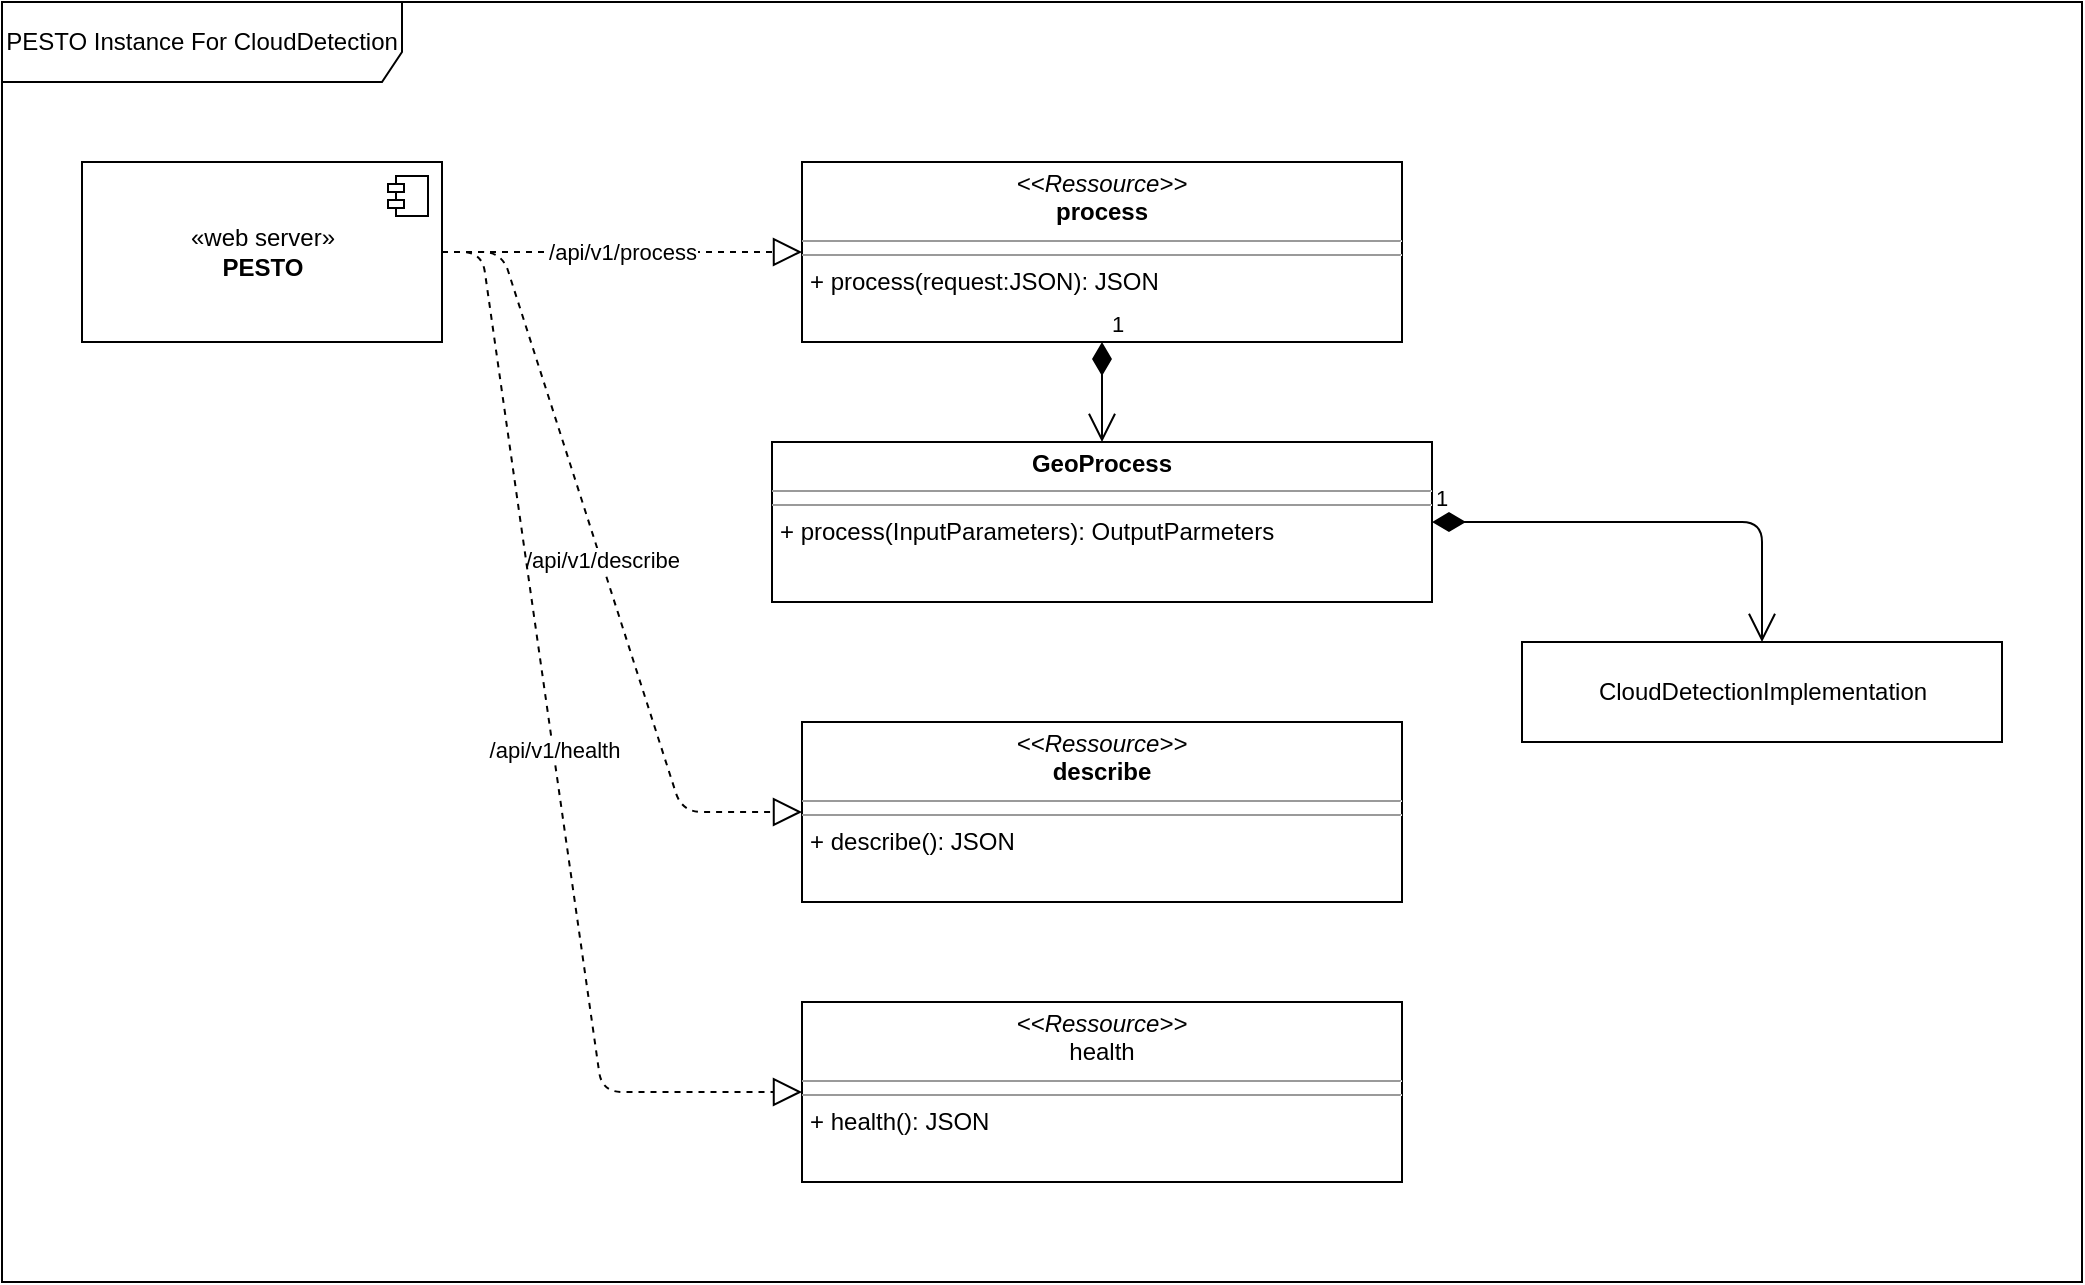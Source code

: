 <mxfile version="12.7.9" type="device"><diagram id="MIWLacRLSMFO0gwse0eH" name="Page-1"><mxGraphModel dx="1589" dy="1020" grid="1" gridSize="10" guides="1" tooltips="1" connect="1" arrows="1" fold="1" page="1" pageScale="1" pageWidth="827" pageHeight="1169" math="0" shadow="0"><root><mxCell id="0"/><mxCell id="1" parent="0"/><mxCell id="Sx8hYF0ER_oqOFjGYSFI-14" value="PESTO Instance For CloudDetection" style="shape=umlFrame;whiteSpace=wrap;html=1;width=200;height=40;" vertex="1" parent="1"><mxGeometry x="40" width="1040" height="640" as="geometry"/></mxCell><mxCell id="Sx8hYF0ER_oqOFjGYSFI-8" value="&lt;p style=&quot;margin: 0px ; margin-top: 4px ; text-align: center&quot;&gt;&lt;b&gt;GeoProcess&lt;/b&gt;&lt;/p&gt;&lt;hr size=&quot;1&quot;&gt;&lt;hr size=&quot;1&quot;&gt;&lt;p style=&quot;margin: 0px ; margin-left: 4px&quot;&gt;+ process(InputParameters): OutputParmeters&lt;br&gt;&lt;br&gt;&lt;/p&gt;" style="verticalAlign=top;align=left;overflow=fill;fontSize=12;fontFamily=Helvetica;html=1;" vertex="1" parent="1"><mxGeometry x="425" y="220" width="330" height="80" as="geometry"/></mxCell><mxCell id="Sx8hYF0ER_oqOFjGYSFI-11" value="&lt;div&gt;CloudDetectionImplementation&lt;/div&gt;" style="html=1;" vertex="1" parent="1"><mxGeometry x="800" y="320" width="240" height="50" as="geometry"/></mxCell><mxCell id="Sx8hYF0ER_oqOFjGYSFI-12" value="1" style="endArrow=open;html=1;endSize=12;startArrow=diamondThin;startSize=14;startFill=1;edgeStyle=orthogonalEdgeStyle;align=left;verticalAlign=bottom;exitX=1;exitY=0.5;exitDx=0;exitDy=0;entryX=0.5;entryY=0;entryDx=0;entryDy=0;" edge="1" parent="1" source="Sx8hYF0ER_oqOFjGYSFI-8" target="Sx8hYF0ER_oqOFjGYSFI-11"><mxGeometry x="-1" y="3" relative="1" as="geometry"><mxPoint x="580" y="610" as="sourcePoint"/><mxPoint x="740" y="610" as="targetPoint"/></mxGeometry></mxCell><mxCell id="Sx8hYF0ER_oqOFjGYSFI-24" value="«web server»&lt;br&gt;&lt;b&gt;PESTO&lt;/b&gt;" style="html=1;dropTarget=0;" vertex="1" parent="1"><mxGeometry x="80" y="80" width="180" height="90" as="geometry"/></mxCell><mxCell id="Sx8hYF0ER_oqOFjGYSFI-25" value="" style="shape=component;jettyWidth=8;jettyHeight=4;" vertex="1" parent="Sx8hYF0ER_oqOFjGYSFI-24"><mxGeometry x="1" width="20" height="20" relative="1" as="geometry"><mxPoint x="-27" y="7" as="offset"/></mxGeometry></mxCell><mxCell id="Sx8hYF0ER_oqOFjGYSFI-26" value="&lt;p style=&quot;margin: 0px ; margin-top: 4px ; text-align: center&quot;&gt;&lt;i&gt;&amp;lt;&amp;lt;Ressource&amp;gt;&amp;gt;&lt;/i&gt;&lt;br&gt;&lt;b&gt;process&lt;/b&gt;&lt;/p&gt;&lt;hr size=&quot;1&quot;&gt;&lt;hr size=&quot;1&quot;&gt;&lt;p style=&quot;margin: 0px ; margin-left: 4px&quot;&gt;+ process(request:JSON): JSON&lt;br&gt;&lt;/p&gt;" style="verticalAlign=top;align=left;overflow=fill;fontSize=12;fontFamily=Helvetica;html=1;" vertex="1" parent="1"><mxGeometry x="440" y="80" width="300" height="90" as="geometry"/></mxCell><mxCell id="Sx8hYF0ER_oqOFjGYSFI-27" value="/api/v1/process" style="endArrow=block;dashed=1;endFill=0;endSize=12;html=1;exitX=1;exitY=0.5;exitDx=0;exitDy=0;entryX=0;entryY=0.5;entryDx=0;entryDy=0;" edge="1" parent="1" source="Sx8hYF0ER_oqOFjGYSFI-24" target="Sx8hYF0ER_oqOFjGYSFI-26"><mxGeometry width="160" relative="1" as="geometry"><mxPoint x="310" y="330" as="sourcePoint"/><mxPoint x="470" y="330" as="targetPoint"/></mxGeometry></mxCell><mxCell id="Sx8hYF0ER_oqOFjGYSFI-28" value="1" style="endArrow=open;html=1;endSize=12;startArrow=diamondThin;startSize=14;startFill=1;edgeStyle=orthogonalEdgeStyle;align=left;verticalAlign=bottom;exitX=0.5;exitY=1;exitDx=0;exitDy=0;entryX=0.5;entryY=0;entryDx=0;entryDy=0;" edge="1" parent="1" source="Sx8hYF0ER_oqOFjGYSFI-26" target="Sx8hYF0ER_oqOFjGYSFI-8"><mxGeometry x="-1" y="3" relative="1" as="geometry"><mxPoint x="665" y="410" as="sourcePoint"/><mxPoint x="665" y="490" as="targetPoint"/></mxGeometry></mxCell><mxCell id="Sx8hYF0ER_oqOFjGYSFI-29" value="&lt;p style=&quot;margin: 0px ; margin-top: 4px ; text-align: center&quot;&gt;&lt;i&gt;&amp;lt;&amp;lt;Ressource&amp;gt;&amp;gt;&lt;/i&gt;&lt;br&gt;&lt;b&gt;describe&lt;/b&gt;&lt;/p&gt;&lt;hr size=&quot;1&quot;&gt;&lt;hr size=&quot;1&quot;&gt;&lt;p style=&quot;margin: 0px ; margin-left: 4px&quot;&gt;+ describe(): JSON&lt;br&gt;&lt;/p&gt;" style="verticalAlign=top;align=left;overflow=fill;fontSize=12;fontFamily=Helvetica;html=1;" vertex="1" parent="1"><mxGeometry x="440" y="360" width="300" height="90" as="geometry"/></mxCell><mxCell id="Sx8hYF0ER_oqOFjGYSFI-30" value="/api/v1/describe" style="endArrow=block;dashed=1;endFill=0;endSize=12;html=1;exitX=1;exitY=0.5;exitDx=0;exitDy=0;entryX=0;entryY=0.5;entryDx=0;entryDy=0;" edge="1" parent="1" source="Sx8hYF0ER_oqOFjGYSFI-24" target="Sx8hYF0ER_oqOFjGYSFI-29"><mxGeometry width="160" relative="1" as="geometry"><mxPoint x="270" y="135" as="sourcePoint"/><mxPoint x="450" y="135" as="targetPoint"/><Array as="points"><mxPoint x="290" y="125"/><mxPoint x="380" y="405"/></Array></mxGeometry></mxCell><mxCell id="Sx8hYF0ER_oqOFjGYSFI-32" value="&lt;p style=&quot;margin: 0px ; margin-top: 4px ; text-align: center&quot;&gt;&lt;i&gt;&amp;lt;&amp;lt;Ressource&amp;gt;&amp;gt;&lt;/i&gt;&lt;br&gt;health&lt;/p&gt;&lt;hr size=&quot;1&quot;&gt;&lt;hr size=&quot;1&quot;&gt;&lt;p style=&quot;margin: 0px ; margin-left: 4px&quot;&gt;+ health(): JSON&lt;br&gt;&lt;/p&gt;" style="verticalAlign=top;align=left;overflow=fill;fontSize=12;fontFamily=Helvetica;html=1;" vertex="1" parent="1"><mxGeometry x="440" y="500" width="300" height="90" as="geometry"/></mxCell><mxCell id="Sx8hYF0ER_oqOFjGYSFI-33" value="/api/v1/health" style="endArrow=block;dashed=1;endFill=0;endSize=12;html=1;exitX=1;exitY=0.5;exitDx=0;exitDy=0;entryX=0;entryY=0.5;entryDx=0;entryDy=0;" edge="1" parent="1" source="Sx8hYF0ER_oqOFjGYSFI-24" target="Sx8hYF0ER_oqOFjGYSFI-32"><mxGeometry width="160" relative="1" as="geometry"><mxPoint x="270" y="135" as="sourcePoint"/><mxPoint x="450" y="515" as="targetPoint"/><Array as="points"><mxPoint x="280" y="125"/><mxPoint x="340" y="545"/></Array></mxGeometry></mxCell></root></mxGraphModel></diagram></mxfile>